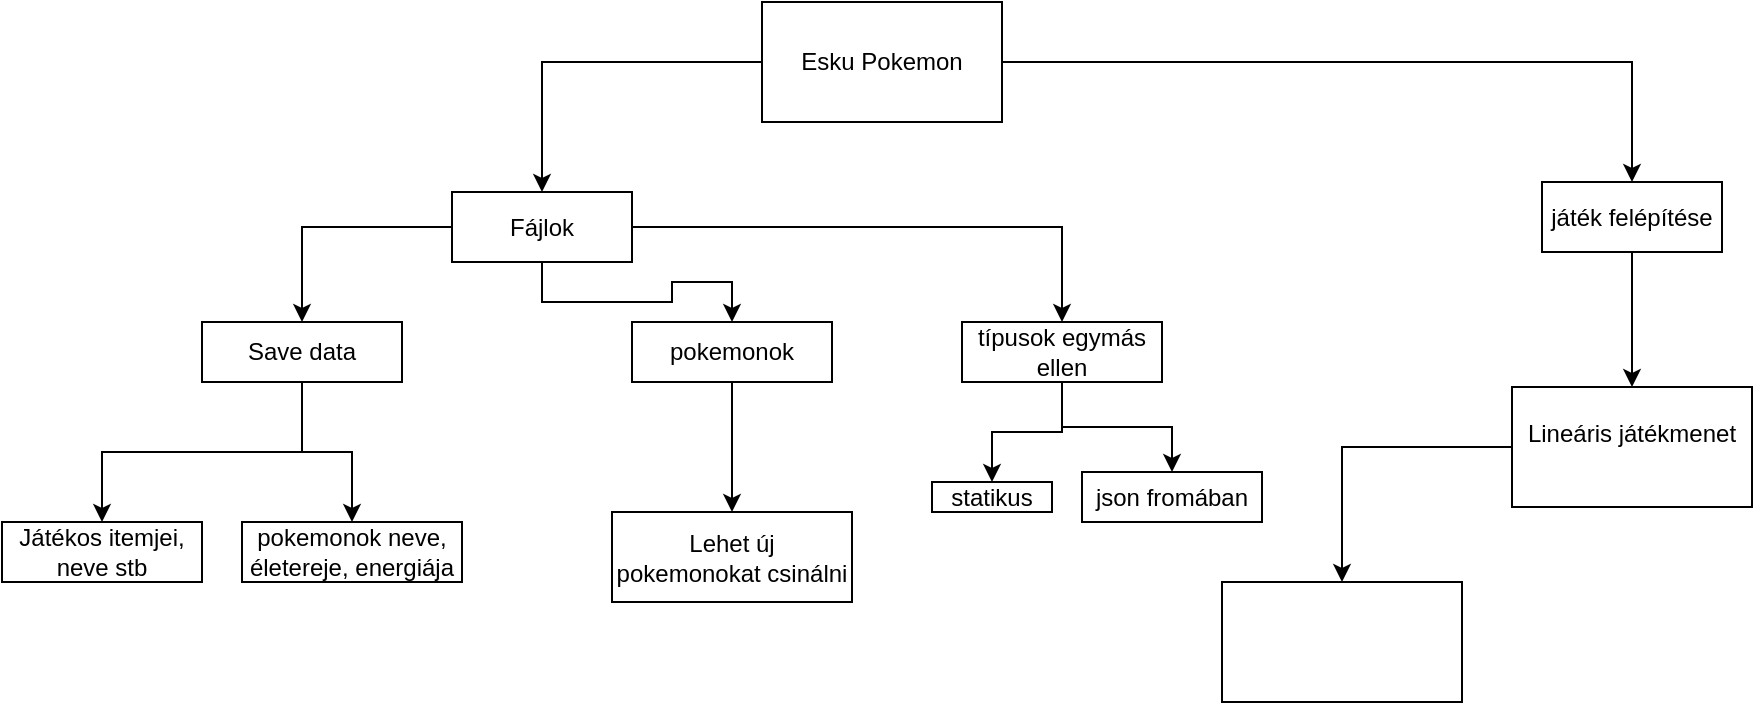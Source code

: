 <mxfile version="24.0.4" type="github">
  <diagram name="1 oldal" id="rJjOgKtLqAj0au_ih0mq">
    <mxGraphModel dx="2261" dy="758" grid="1" gridSize="10" guides="1" tooltips="1" connect="1" arrows="1" fold="1" page="1" pageScale="1" pageWidth="827" pageHeight="1169" math="0" shadow="0">
      <root>
        <mxCell id="0" />
        <mxCell id="1" parent="0" />
        <mxCell id="IxbcF2EGTxCfE7CKFI7H-4" style="edgeStyle=orthogonalEdgeStyle;rounded=0;orthogonalLoop=1;jettySize=auto;html=1;entryX=0.5;entryY=0;entryDx=0;entryDy=0;" edge="1" parent="1" source="d10xtDlweWYbyBGK5G75-1" target="IxbcF2EGTxCfE7CKFI7H-1">
          <mxGeometry relative="1" as="geometry" />
        </mxCell>
        <mxCell id="IxbcF2EGTxCfE7CKFI7H-5" style="edgeStyle=orthogonalEdgeStyle;rounded=0;orthogonalLoop=1;jettySize=auto;html=1;entryX=0.5;entryY=0;entryDx=0;entryDy=0;" edge="1" parent="1" source="d10xtDlweWYbyBGK5G75-1" target="IxbcF2EGTxCfE7CKFI7H-2">
          <mxGeometry relative="1" as="geometry" />
        </mxCell>
        <mxCell id="IxbcF2EGTxCfE7CKFI7H-6" style="edgeStyle=orthogonalEdgeStyle;rounded=0;orthogonalLoop=1;jettySize=auto;html=1;entryX=0.5;entryY=0;entryDx=0;entryDy=0;" edge="1" parent="1" source="d10xtDlweWYbyBGK5G75-1" target="IxbcF2EGTxCfE7CKFI7H-3">
          <mxGeometry relative="1" as="geometry" />
        </mxCell>
        <mxCell id="d10xtDlweWYbyBGK5G75-1" value="Fájlok" style="rounded=0;whiteSpace=wrap;html=1;" parent="1" vertex="1">
          <mxGeometry x="165" y="105" width="90" height="35" as="geometry" />
        </mxCell>
        <mxCell id="IxbcF2EGTxCfE7CKFI7H-12" style="edgeStyle=orthogonalEdgeStyle;rounded=0;orthogonalLoop=1;jettySize=auto;html=1;entryX=0.5;entryY=0;entryDx=0;entryDy=0;" edge="1" parent="1" source="d10xtDlweWYbyBGK5G75-2" target="IxbcF2EGTxCfE7CKFI7H-7">
          <mxGeometry relative="1" as="geometry" />
        </mxCell>
        <mxCell id="IxbcF2EGTxCfE7CKFI7H-13" style="edgeStyle=orthogonalEdgeStyle;rounded=0;orthogonalLoop=1;jettySize=auto;html=1;entryX=0.5;entryY=0;entryDx=0;entryDy=0;" edge="1" parent="1" source="d10xtDlweWYbyBGK5G75-2" target="d10xtDlweWYbyBGK5G75-1">
          <mxGeometry relative="1" as="geometry" />
        </mxCell>
        <mxCell id="d10xtDlweWYbyBGK5G75-2" value="Esku Pokemon" style="rounded=0;whiteSpace=wrap;html=1;" parent="1" vertex="1">
          <mxGeometry x="320" y="10" width="120" height="60" as="geometry" />
        </mxCell>
        <mxCell id="IxbcF2EGTxCfE7CKFI7H-9" style="edgeStyle=orthogonalEdgeStyle;rounded=0;orthogonalLoop=1;jettySize=auto;html=1;entryX=0.5;entryY=0;entryDx=0;entryDy=0;" edge="1" parent="1" source="IxbcF2EGTxCfE7CKFI7H-1" target="IxbcF2EGTxCfE7CKFI7H-8">
          <mxGeometry relative="1" as="geometry" />
        </mxCell>
        <mxCell id="IxbcF2EGTxCfE7CKFI7H-11" style="edgeStyle=orthogonalEdgeStyle;rounded=0;orthogonalLoop=1;jettySize=auto;html=1;entryX=0.5;entryY=0;entryDx=0;entryDy=0;" edge="1" parent="1" source="IxbcF2EGTxCfE7CKFI7H-1" target="IxbcF2EGTxCfE7CKFI7H-10">
          <mxGeometry relative="1" as="geometry" />
        </mxCell>
        <mxCell id="IxbcF2EGTxCfE7CKFI7H-1" value="Save data" style="rounded=0;whiteSpace=wrap;html=1;" vertex="1" parent="1">
          <mxGeometry x="40" y="170" width="100" height="30" as="geometry" />
        </mxCell>
        <mxCell id="IxbcF2EGTxCfE7CKFI7H-21" value="" style="edgeStyle=orthogonalEdgeStyle;rounded=0;orthogonalLoop=1;jettySize=auto;html=1;" edge="1" parent="1" source="IxbcF2EGTxCfE7CKFI7H-2" target="IxbcF2EGTxCfE7CKFI7H-20">
          <mxGeometry relative="1" as="geometry" />
        </mxCell>
        <mxCell id="IxbcF2EGTxCfE7CKFI7H-2" value="pokemonok" style="rounded=0;whiteSpace=wrap;html=1;" vertex="1" parent="1">
          <mxGeometry x="255" y="170" width="100" height="30" as="geometry" />
        </mxCell>
        <mxCell id="IxbcF2EGTxCfE7CKFI7H-15" value="" style="edgeStyle=orthogonalEdgeStyle;rounded=0;orthogonalLoop=1;jettySize=auto;html=1;" edge="1" parent="1" source="IxbcF2EGTxCfE7CKFI7H-3" target="IxbcF2EGTxCfE7CKFI7H-14">
          <mxGeometry relative="1" as="geometry" />
        </mxCell>
        <mxCell id="IxbcF2EGTxCfE7CKFI7H-23" value="" style="edgeStyle=orthogonalEdgeStyle;rounded=0;orthogonalLoop=1;jettySize=auto;html=1;" edge="1" parent="1" source="IxbcF2EGTxCfE7CKFI7H-3" target="IxbcF2EGTxCfE7CKFI7H-22">
          <mxGeometry relative="1" as="geometry" />
        </mxCell>
        <mxCell id="IxbcF2EGTxCfE7CKFI7H-3" value="típusok egymás ellen" style="rounded=0;whiteSpace=wrap;html=1;" vertex="1" parent="1">
          <mxGeometry x="420" y="170" width="100" height="30" as="geometry" />
        </mxCell>
        <mxCell id="IxbcF2EGTxCfE7CKFI7H-17" value="" style="edgeStyle=orthogonalEdgeStyle;rounded=0;orthogonalLoop=1;jettySize=auto;html=1;" edge="1" parent="1" source="IxbcF2EGTxCfE7CKFI7H-7" target="IxbcF2EGTxCfE7CKFI7H-16">
          <mxGeometry relative="1" as="geometry" />
        </mxCell>
        <mxCell id="IxbcF2EGTxCfE7CKFI7H-7" value="játék felépítése" style="rounded=0;whiteSpace=wrap;html=1;" vertex="1" parent="1">
          <mxGeometry x="710" y="100" width="90" height="35" as="geometry" />
        </mxCell>
        <mxCell id="IxbcF2EGTxCfE7CKFI7H-8" value="Játékos itemjei, neve stb" style="rounded=0;whiteSpace=wrap;html=1;" vertex="1" parent="1">
          <mxGeometry x="-60" y="270" width="100" height="30" as="geometry" />
        </mxCell>
        <mxCell id="IxbcF2EGTxCfE7CKFI7H-10" value="pokemonok neve, életereje, energiája" style="rounded=0;whiteSpace=wrap;html=1;" vertex="1" parent="1">
          <mxGeometry x="60" y="270" width="110" height="30" as="geometry" />
        </mxCell>
        <mxCell id="IxbcF2EGTxCfE7CKFI7H-14" value="json fromában" style="whiteSpace=wrap;html=1;rounded=0;" vertex="1" parent="1">
          <mxGeometry x="480" y="245" width="90" height="25" as="geometry" />
        </mxCell>
        <mxCell id="IxbcF2EGTxCfE7CKFI7H-19" value="" style="edgeStyle=orthogonalEdgeStyle;rounded=0;orthogonalLoop=1;jettySize=auto;html=1;" edge="1" parent="1" source="IxbcF2EGTxCfE7CKFI7H-16" target="IxbcF2EGTxCfE7CKFI7H-18">
          <mxGeometry relative="1" as="geometry" />
        </mxCell>
        <mxCell id="IxbcF2EGTxCfE7CKFI7H-16" value="Lineáris játékmenet&lt;div&gt;&lt;br&gt;&lt;/div&gt;" style="whiteSpace=wrap;html=1;rounded=0;" vertex="1" parent="1">
          <mxGeometry x="695" y="202.5" width="120" height="60" as="geometry" />
        </mxCell>
        <mxCell id="IxbcF2EGTxCfE7CKFI7H-18" value="" style="whiteSpace=wrap;html=1;rounded=0;" vertex="1" parent="1">
          <mxGeometry x="550" y="300" width="120" height="60" as="geometry" />
        </mxCell>
        <mxCell id="IxbcF2EGTxCfE7CKFI7H-20" value="Lehet új pokemonokat csinálni" style="whiteSpace=wrap;html=1;rounded=0;" vertex="1" parent="1">
          <mxGeometry x="245" y="265" width="120" height="45" as="geometry" />
        </mxCell>
        <mxCell id="IxbcF2EGTxCfE7CKFI7H-22" value="statikus" style="whiteSpace=wrap;html=1;rounded=0;" vertex="1" parent="1">
          <mxGeometry x="405" y="250" width="60" height="15" as="geometry" />
        </mxCell>
      </root>
    </mxGraphModel>
  </diagram>
</mxfile>
